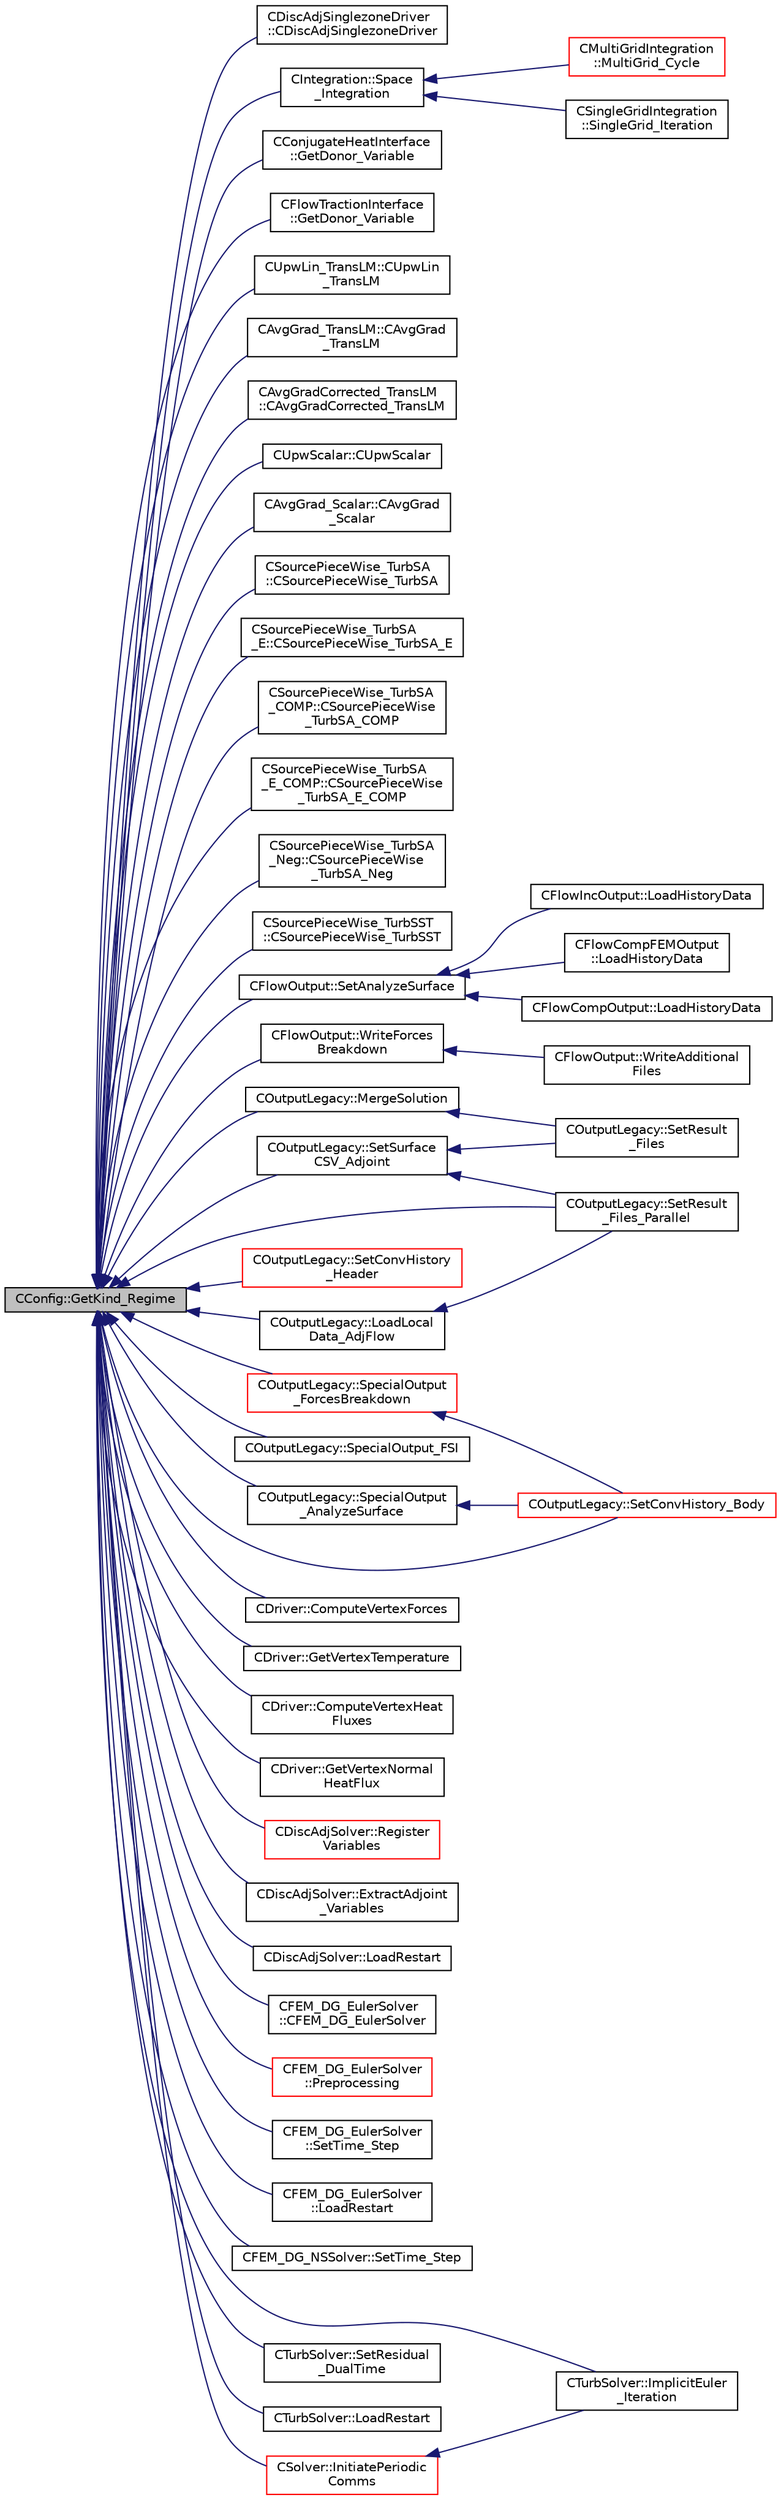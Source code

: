 digraph "CConfig::GetKind_Regime"
{
  edge [fontname="Helvetica",fontsize="10",labelfontname="Helvetica",labelfontsize="10"];
  node [fontname="Helvetica",fontsize="10",shape=record];
  rankdir="LR";
  Node5165 [label="CConfig::GetKind_Regime",height=0.2,width=0.4,color="black", fillcolor="grey75", style="filled", fontcolor="black"];
  Node5165 -> Node5166 [dir="back",color="midnightblue",fontsize="10",style="solid",fontname="Helvetica"];
  Node5166 [label="CDiscAdjSinglezoneDriver\l::CDiscAdjSinglezoneDriver",height=0.2,width=0.4,color="black", fillcolor="white", style="filled",URL="$class_c_disc_adj_singlezone_driver.html#a0194e68e223aeda2e78f09cc413079ac",tooltip="Constructor of the class. "];
  Node5165 -> Node5167 [dir="back",color="midnightblue",fontsize="10",style="solid",fontname="Helvetica"];
  Node5167 [label="CIntegration::Space\l_Integration",height=0.2,width=0.4,color="black", fillcolor="white", style="filled",URL="$class_c_integration.html#af7aa23ef26b19cb2e73a8df6c7924d91",tooltip="Do the space integration of the numerical system. "];
  Node5167 -> Node5168 [dir="back",color="midnightblue",fontsize="10",style="solid",fontname="Helvetica"];
  Node5168 [label="CMultiGridIntegration\l::MultiGrid_Cycle",height=0.2,width=0.4,color="red", fillcolor="white", style="filled",URL="$class_c_multi_grid_integration.html#aa9a52a00a3417c465307ae6aea035f41",tooltip="Perform a Full-Approximation Storage (FAS) Multigrid. "];
  Node5167 -> Node5170 [dir="back",color="midnightblue",fontsize="10",style="solid",fontname="Helvetica"];
  Node5170 [label="CSingleGridIntegration\l::SingleGrid_Iteration",height=0.2,width=0.4,color="black", fillcolor="white", style="filled",URL="$class_c_single_grid_integration.html#a0f1aacf74dd7f72e9459f9631d9030ad",tooltip="Do the numerical integration (implicit) of the turbulence solver. "];
  Node5165 -> Node5171 [dir="back",color="midnightblue",fontsize="10",style="solid",fontname="Helvetica"];
  Node5171 [label="CConjugateHeatInterface\l::GetDonor_Variable",height=0.2,width=0.4,color="black", fillcolor="white", style="filled",URL="$class_c_conjugate_heat_interface.html#a202dd62e4a06b68c52ffa585d6c28149",tooltip="Retrieve the variable that will be sent from donor mesh to target mesh. "];
  Node5165 -> Node5172 [dir="back",color="midnightblue",fontsize="10",style="solid",fontname="Helvetica"];
  Node5172 [label="CFlowTractionInterface\l::GetDonor_Variable",height=0.2,width=0.4,color="black", fillcolor="white", style="filled",URL="$class_c_flow_traction_interface.html#a7c3fc88326404bd3570286e722429fbc",tooltip="Retrieve the variable that will be sent from donor mesh to target mesh. "];
  Node5165 -> Node5173 [dir="back",color="midnightblue",fontsize="10",style="solid",fontname="Helvetica"];
  Node5173 [label="CUpwLin_TransLM::CUpwLin\l_TransLM",height=0.2,width=0.4,color="black", fillcolor="white", style="filled",URL="$class_c_upw_lin___trans_l_m.html#ae850e6e378228c20da7ae1f63d29bdab",tooltip="Constructor of the class. "];
  Node5165 -> Node5174 [dir="back",color="midnightblue",fontsize="10",style="solid",fontname="Helvetica"];
  Node5174 [label="CAvgGrad_TransLM::CAvgGrad\l_TransLM",height=0.2,width=0.4,color="black", fillcolor="white", style="filled",URL="$class_c_avg_grad___trans_l_m.html#ad3b18ef4ef054200d36fae7980f40b11",tooltip="Constructor of the class. "];
  Node5165 -> Node5175 [dir="back",color="midnightblue",fontsize="10",style="solid",fontname="Helvetica"];
  Node5175 [label="CAvgGradCorrected_TransLM\l::CAvgGradCorrected_TransLM",height=0.2,width=0.4,color="black", fillcolor="white", style="filled",URL="$class_c_avg_grad_corrected___trans_l_m.html#a3740ad3408ee9f6b8be815f8e226d713",tooltip="Constructor of the class. "];
  Node5165 -> Node5176 [dir="back",color="midnightblue",fontsize="10",style="solid",fontname="Helvetica"];
  Node5176 [label="CUpwScalar::CUpwScalar",height=0.2,width=0.4,color="black", fillcolor="white", style="filled",URL="$class_c_upw_scalar.html#aa733bdfbbb14f49b74c275921827d469",tooltip="Constructor of the class. "];
  Node5165 -> Node5177 [dir="back",color="midnightblue",fontsize="10",style="solid",fontname="Helvetica"];
  Node5177 [label="CAvgGrad_Scalar::CAvgGrad\l_Scalar",height=0.2,width=0.4,color="black", fillcolor="white", style="filled",URL="$class_c_avg_grad___scalar.html#a767d15c30f77b3ccb0494d899a722e3f",tooltip="Constructor of the class. "];
  Node5165 -> Node5178 [dir="back",color="midnightblue",fontsize="10",style="solid",fontname="Helvetica"];
  Node5178 [label="CSourcePieceWise_TurbSA\l::CSourcePieceWise_TurbSA",height=0.2,width=0.4,color="black", fillcolor="white", style="filled",URL="$class_c_source_piece_wise___turb_s_a.html#a1e5fdf32d998dad7d432343cef30a623",tooltip="Constructor of the class. "];
  Node5165 -> Node5179 [dir="back",color="midnightblue",fontsize="10",style="solid",fontname="Helvetica"];
  Node5179 [label="CSourcePieceWise_TurbSA\l_E::CSourcePieceWise_TurbSA_E",height=0.2,width=0.4,color="black", fillcolor="white", style="filled",URL="$class_c_source_piece_wise___turb_s_a___e.html#acd8c8bd8ed2f0824bf5b8caaf7be90d8",tooltip="Constructor of the class. "];
  Node5165 -> Node5180 [dir="back",color="midnightblue",fontsize="10",style="solid",fontname="Helvetica"];
  Node5180 [label="CSourcePieceWise_TurbSA\l_COMP::CSourcePieceWise\l_TurbSA_COMP",height=0.2,width=0.4,color="black", fillcolor="white", style="filled",URL="$class_c_source_piece_wise___turb_s_a___c_o_m_p.html#a9e598cd0602867c60dc3f510919d894f",tooltip="Constructor of the class. "];
  Node5165 -> Node5181 [dir="back",color="midnightblue",fontsize="10",style="solid",fontname="Helvetica"];
  Node5181 [label="CSourcePieceWise_TurbSA\l_E_COMP::CSourcePieceWise\l_TurbSA_E_COMP",height=0.2,width=0.4,color="black", fillcolor="white", style="filled",URL="$class_c_source_piece_wise___turb_s_a___e___c_o_m_p.html#a54c5982771d72d7e8659583c2849d470",tooltip="Constructor of the class. "];
  Node5165 -> Node5182 [dir="back",color="midnightblue",fontsize="10",style="solid",fontname="Helvetica"];
  Node5182 [label="CSourcePieceWise_TurbSA\l_Neg::CSourcePieceWise\l_TurbSA_Neg",height=0.2,width=0.4,color="black", fillcolor="white", style="filled",URL="$class_c_source_piece_wise___turb_s_a___neg.html#a56d9c002f041b72c783460c01aba7793",tooltip="Constructor of the class. "];
  Node5165 -> Node5183 [dir="back",color="midnightblue",fontsize="10",style="solid",fontname="Helvetica"];
  Node5183 [label="CSourcePieceWise_TurbSST\l::CSourcePieceWise_TurbSST",height=0.2,width=0.4,color="black", fillcolor="white", style="filled",URL="$class_c_source_piece_wise___turb_s_s_t.html#a236e559fe2945611f2765be614d3f93f",tooltip="Constructor of the class. "];
  Node5165 -> Node5184 [dir="back",color="midnightblue",fontsize="10",style="solid",fontname="Helvetica"];
  Node5184 [label="CFlowOutput::SetAnalyzeSurface",height=0.2,width=0.4,color="black", fillcolor="white", style="filled",URL="$class_c_flow_output.html#a3fce259b2fe0a624a311ef889f9ab36c",tooltip="Set flow surface output field values. "];
  Node5184 -> Node5185 [dir="back",color="midnightblue",fontsize="10",style="solid",fontname="Helvetica"];
  Node5185 [label="CFlowCompFEMOutput\l::LoadHistoryData",height=0.2,width=0.4,color="black", fillcolor="white", style="filled",URL="$class_c_flow_comp_f_e_m_output.html#a0a4561b8ab0dffd1052f884062fd9710",tooltip="Load the history output field values. "];
  Node5184 -> Node5186 [dir="back",color="midnightblue",fontsize="10",style="solid",fontname="Helvetica"];
  Node5186 [label="CFlowCompOutput::LoadHistoryData",height=0.2,width=0.4,color="black", fillcolor="white", style="filled",URL="$class_c_flow_comp_output.html#a393cb19a691990ee6e88f844eccc79ed",tooltip="Load the history output field values. "];
  Node5184 -> Node5187 [dir="back",color="midnightblue",fontsize="10",style="solid",fontname="Helvetica"];
  Node5187 [label="CFlowIncOutput::LoadHistoryData",height=0.2,width=0.4,color="black", fillcolor="white", style="filled",URL="$class_c_flow_inc_output.html#a466112efa2e3a89cdd2456701a0480b5",tooltip="Load the history output field values. "];
  Node5165 -> Node5188 [dir="back",color="midnightblue",fontsize="10",style="solid",fontname="Helvetica"];
  Node5188 [label="CFlowOutput::WriteForces\lBreakdown",height=0.2,width=0.4,color="black", fillcolor="white", style="filled",URL="$class_c_flow_output.html#afacedef2006aa6fcf8c9a312b5f4430c",tooltip="Write the forces breakdown file. "];
  Node5188 -> Node5189 [dir="back",color="midnightblue",fontsize="10",style="solid",fontname="Helvetica"];
  Node5189 [label="CFlowOutput::WriteAdditional\lFiles",height=0.2,width=0.4,color="black", fillcolor="white", style="filled",URL="$class_c_flow_output.html#aaac3fb7b2575967b157c306065ab1ea8",tooltip="Write any additional files defined for the current solver. "];
  Node5165 -> Node5190 [dir="back",color="midnightblue",fontsize="10",style="solid",fontname="Helvetica"];
  Node5190 [label="COutputLegacy::SetSurface\lCSV_Adjoint",height=0.2,width=0.4,color="black", fillcolor="white", style="filled",URL="$class_c_output_legacy.html#ab58cf49c27110dea42f2f39ad0b78060",tooltip="Create and write the file with the adjoint coefficients on the surface for serial computations..."];
  Node5190 -> Node5191 [dir="back",color="midnightblue",fontsize="10",style="solid",fontname="Helvetica"];
  Node5191 [label="COutputLegacy::SetResult\l_Files",height=0.2,width=0.4,color="black", fillcolor="white", style="filled",URL="$class_c_output_legacy.html#aa817439538e8cf82f82acbfa0bf7e735",tooltip="Writes and organizes the all the output files, except the history one, for serial computations..."];
  Node5190 -> Node5192 [dir="back",color="midnightblue",fontsize="10",style="solid",fontname="Helvetica"];
  Node5192 [label="COutputLegacy::SetResult\l_Files_Parallel",height=0.2,width=0.4,color="black", fillcolor="white", style="filled",URL="$class_c_output_legacy.html#a9e7832982d8237df4df455b027fd203b",tooltip="Writes and organizes the all the output files, except the history one, for parallel computations..."];
  Node5165 -> Node5193 [dir="back",color="midnightblue",fontsize="10",style="solid",fontname="Helvetica"];
  Node5193 [label="COutputLegacy::MergeSolution",height=0.2,width=0.4,color="black", fillcolor="white", style="filled",URL="$class_c_output_legacy.html#af30cc9d6a1d32da2af7043901a5914cf",tooltip="Merge the solution into a data structure used for output file writing. "];
  Node5193 -> Node5191 [dir="back",color="midnightblue",fontsize="10",style="solid",fontname="Helvetica"];
  Node5165 -> Node5194 [dir="back",color="midnightblue",fontsize="10",style="solid",fontname="Helvetica"];
  Node5194 [label="COutputLegacy::SetConvHistory\l_Header",height=0.2,width=0.4,color="red", fillcolor="white", style="filled",URL="$class_c_output_legacy.html#a18b50c074872fff05e5be4022c4a54de",tooltip="Write the header of the history file. "];
  Node5165 -> Node5201 [dir="back",color="midnightblue",fontsize="10",style="solid",fontname="Helvetica"];
  Node5201 [label="COutputLegacy::SetConvHistory_Body",height=0.2,width=0.4,color="red", fillcolor="white", style="filled",URL="$class_c_output_legacy.html#a217cc0d778a3828499189a9debee47c6",tooltip="Write the history file and the convergence on the screen for serial computations. ..."];
  Node5165 -> Node5204 [dir="back",color="midnightblue",fontsize="10",style="solid",fontname="Helvetica"];
  Node5204 [label="COutputLegacy::SpecialOutput\l_ForcesBreakdown",height=0.2,width=0.4,color="red", fillcolor="white", style="filled",URL="$class_c_output_legacy.html#ab1ca98c0c4b16e9b75f06744e10d47c8",tooltip="Write the history file and the convergence on the screen for serial computations. ..."];
  Node5204 -> Node5201 [dir="back",color="midnightblue",fontsize="10",style="solid",fontname="Helvetica"];
  Node5165 -> Node5206 [dir="back",color="midnightblue",fontsize="10",style="solid",fontname="Helvetica"];
  Node5206 [label="COutputLegacy::SpecialOutput_FSI",height=0.2,width=0.4,color="black", fillcolor="white", style="filled",URL="$class_c_output_legacy.html#aadde14a2d1374676b5c9dbdb91401ed8",tooltip="Create and write the file with the FSI convergence history. "];
  Node5165 -> Node5192 [dir="back",color="midnightblue",fontsize="10",style="solid",fontname="Helvetica"];
  Node5165 -> Node5207 [dir="back",color="midnightblue",fontsize="10",style="solid",fontname="Helvetica"];
  Node5207 [label="COutputLegacy::LoadLocal\lData_AdjFlow",height=0.2,width=0.4,color="black", fillcolor="white", style="filled",URL="$class_c_output_legacy.html#a37180b5adabfb37cdc540e99cd43e347",tooltip="Load the desired solution data into a structure used for parallel reordering and output file writing ..."];
  Node5207 -> Node5192 [dir="back",color="midnightblue",fontsize="10",style="solid",fontname="Helvetica"];
  Node5165 -> Node5208 [dir="back",color="midnightblue",fontsize="10",style="solid",fontname="Helvetica"];
  Node5208 [label="COutputLegacy::SpecialOutput\l_AnalyzeSurface",height=0.2,width=0.4,color="black", fillcolor="white", style="filled",URL="$class_c_output_legacy.html#ae5bab3f07ff9b9d1434626add0d4d332",tooltip="Writes one dimensional output. "];
  Node5208 -> Node5201 [dir="back",color="midnightblue",fontsize="10",style="solid",fontname="Helvetica"];
  Node5165 -> Node5209 [dir="back",color="midnightblue",fontsize="10",style="solid",fontname="Helvetica"];
  Node5209 [label="CDriver::ComputeVertexForces",height=0.2,width=0.4,color="black", fillcolor="white", style="filled",URL="$class_c_driver.html#a062981b2eee546849e09f0057042c1a3",tooltip="Compute the total force (pressure and shear stress) at a vertex on a specified marker (3 components)..."];
  Node5165 -> Node5210 [dir="back",color="midnightblue",fontsize="10",style="solid",fontname="Helvetica"];
  Node5210 [label="CDriver::GetVertexTemperature",height=0.2,width=0.4,color="black", fillcolor="white", style="filled",URL="$class_c_driver.html#ad256e97fc972aa0eacbe2ea0d32a998b",tooltip="Get the temperature at a vertex on a specified marker. "];
  Node5165 -> Node5211 [dir="back",color="midnightblue",fontsize="10",style="solid",fontname="Helvetica"];
  Node5211 [label="CDriver::ComputeVertexHeat\lFluxes",height=0.2,width=0.4,color="black", fillcolor="white", style="filled",URL="$class_c_driver.html#a6b9bdfedb484be9b1918b53ade55f023",tooltip="Compute the heat flux at a vertex on a specified marker (3 components). "];
  Node5165 -> Node5212 [dir="back",color="midnightblue",fontsize="10",style="solid",fontname="Helvetica"];
  Node5212 [label="CDriver::GetVertexNormal\lHeatFlux",height=0.2,width=0.4,color="black", fillcolor="white", style="filled",URL="$class_c_driver.html#a767ca7234689074b36fdfa57048b560a",tooltip="Get the wall normal component of the heat flux at a vertex on a specified marker. ..."];
  Node5165 -> Node5213 [dir="back",color="midnightblue",fontsize="10",style="solid",fontname="Helvetica"];
  Node5213 [label="CDiscAdjSolver::Register\lVariables",height=0.2,width=0.4,color="red", fillcolor="white", style="filled",URL="$class_c_disc_adj_solver.html#a46669aa416ef9f487c65db54dfab03ee",tooltip="A virtual member. "];
  Node5165 -> Node5215 [dir="back",color="midnightblue",fontsize="10",style="solid",fontname="Helvetica"];
  Node5215 [label="CDiscAdjSolver::ExtractAdjoint\l_Variables",height=0.2,width=0.4,color="black", fillcolor="white", style="filled",URL="$class_c_disc_adj_solver.html#aad52232974bd9f20c8025f471d37aeb1",tooltip="A virtual member. "];
  Node5165 -> Node5216 [dir="back",color="midnightblue",fontsize="10",style="solid",fontname="Helvetica"];
  Node5216 [label="CDiscAdjSolver::LoadRestart",height=0.2,width=0.4,color="black", fillcolor="white", style="filled",URL="$class_c_disc_adj_solver.html#ae9b5d31c76381f5d45884642694d9879",tooltip="Load a solution from a restart file. "];
  Node5165 -> Node5217 [dir="back",color="midnightblue",fontsize="10",style="solid",fontname="Helvetica"];
  Node5217 [label="CFEM_DG_EulerSolver\l::CFEM_DG_EulerSolver",height=0.2,width=0.4,color="black", fillcolor="white", style="filled",URL="$class_c_f_e_m___d_g___euler_solver.html#a677fa998b78bd489a3f8bee0d56623dd"];
  Node5165 -> Node5218 [dir="back",color="midnightblue",fontsize="10",style="solid",fontname="Helvetica"];
  Node5218 [label="CFEM_DG_EulerSolver\l::Preprocessing",height=0.2,width=0.4,color="red", fillcolor="white", style="filled",URL="$class_c_f_e_m___d_g___euler_solver.html#aeb9ecebe3a3192fa6a00b0dcdf88d469",tooltip="Compute primitive variables and their gradients. "];
  Node5165 -> Node5220 [dir="back",color="midnightblue",fontsize="10",style="solid",fontname="Helvetica"];
  Node5220 [label="CFEM_DG_EulerSolver\l::SetTime_Step",height=0.2,width=0.4,color="black", fillcolor="white", style="filled",URL="$class_c_f_e_m___d_g___euler_solver.html#a041ecaba8cd8d9bcfcec123c27bf9a7a",tooltip="Function to compute the time step for solving the Euler equations. "];
  Node5165 -> Node5221 [dir="back",color="midnightblue",fontsize="10",style="solid",fontname="Helvetica"];
  Node5221 [label="CFEM_DG_EulerSolver\l::LoadRestart",height=0.2,width=0.4,color="black", fillcolor="white", style="filled",URL="$class_c_f_e_m___d_g___euler_solver.html#aa7f0f59d70754d0b2abb8face8f8398d",tooltip="Load a solution from a restart file. "];
  Node5165 -> Node5222 [dir="back",color="midnightblue",fontsize="10",style="solid",fontname="Helvetica"];
  Node5222 [label="CFEM_DG_NSSolver::SetTime_Step",height=0.2,width=0.4,color="black", fillcolor="white", style="filled",URL="$class_c_f_e_m___d_g___n_s_solver.html#a993de2bb61a532e9d1508bae98dd3a12",tooltip="Function to compute the time step for solving the Navier-Stokes equations. "];
  Node5165 -> Node5223 [dir="back",color="midnightblue",fontsize="10",style="solid",fontname="Helvetica"];
  Node5223 [label="CTurbSolver::ImplicitEuler\l_Iteration",height=0.2,width=0.4,color="black", fillcolor="white", style="filled",URL="$class_c_turb_solver.html#af7a0ab68fbb2925c56863df97b3ea4ee",tooltip="Update the solution using an implicit solver. "];
  Node5165 -> Node5224 [dir="back",color="midnightblue",fontsize="10",style="solid",fontname="Helvetica"];
  Node5224 [label="CTurbSolver::SetResidual\l_DualTime",height=0.2,width=0.4,color="black", fillcolor="white", style="filled",URL="$class_c_turb_solver.html#a2840547596044fd5b2242bb9199b1abe",tooltip="Set the total residual adding the term that comes from the Dual Time-Stepping Strategy. "];
  Node5165 -> Node5225 [dir="back",color="midnightblue",fontsize="10",style="solid",fontname="Helvetica"];
  Node5225 [label="CTurbSolver::LoadRestart",height=0.2,width=0.4,color="black", fillcolor="white", style="filled",URL="$class_c_turb_solver.html#a943c5037261d947714a8767bc77b7103",tooltip="Load a solution from a restart file. "];
  Node5165 -> Node5226 [dir="back",color="midnightblue",fontsize="10",style="solid",fontname="Helvetica"];
  Node5226 [label="CSolver::InitiatePeriodic\lComms",height=0.2,width=0.4,color="red", fillcolor="white", style="filled",URL="$class_c_solver.html#aab8e1cac165d11ef85d9dd5588b3ea03",tooltip="Routine to load a solver quantity into the data structures for MPI periodic communication and to laun..."];
  Node5226 -> Node5223 [dir="back",color="midnightblue",fontsize="10",style="solid",fontname="Helvetica"];
}

